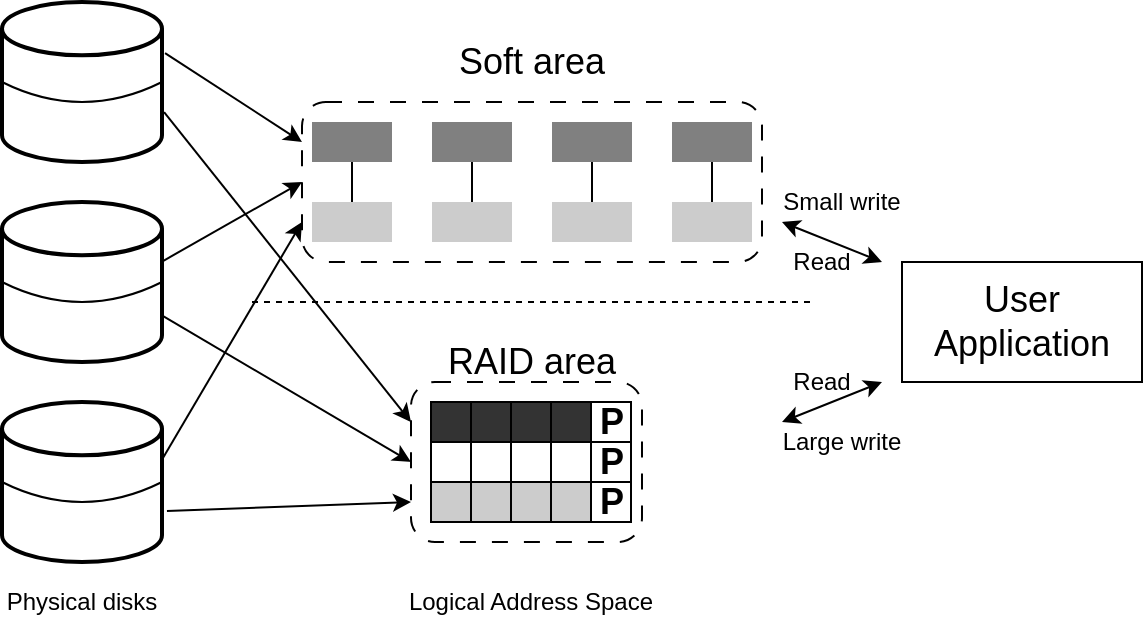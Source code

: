 <mxfile version="24.6.5" type="github">
  <diagram name="Page-1" id="k9T54_5yEdlfWjextUvb">
    <mxGraphModel dx="1037" dy="570" grid="1" gridSize="10" guides="1" tooltips="1" connect="1" arrows="1" fold="1" page="1" pageScale="1" pageWidth="850" pageHeight="1100" math="0" shadow="0">
      <root>
        <mxCell id="0" />
        <mxCell id="1" parent="0" />
        <mxCell id="jiVg0OJUdpFqRdexWKEM-6" value="" style="curved=1;endArrow=none;html=1;rounded=0;endFill=0;exitX=0;exitY=0.5;exitDx=0;exitDy=0;exitPerimeter=0;entryX=1;entryY=0.5;entryDx=0;entryDy=0;entryPerimeter=0;" edge="1" parent="1" source="jiVg0OJUdpFqRdexWKEM-7" target="jiVg0OJUdpFqRdexWKEM-7">
          <mxGeometry width="50" height="50" relative="1" as="geometry">
            <mxPoint x="170" y="160" as="sourcePoint" />
            <mxPoint x="270" y="160" as="targetPoint" />
            <Array as="points">
              <mxPoint x="50" y="70" />
            </Array>
          </mxGeometry>
        </mxCell>
        <mxCell id="jiVg0OJUdpFqRdexWKEM-7" value="" style="strokeWidth=2;html=1;shape=mxgraph.flowchart.database;whiteSpace=wrap;fillColor=none;" vertex="1" parent="1">
          <mxGeometry x="10" y="10" width="80" height="80" as="geometry" />
        </mxCell>
        <mxCell id="jiVg0OJUdpFqRdexWKEM-8" value="" style="curved=1;endArrow=none;html=1;rounded=0;endFill=0;exitX=0;exitY=0.5;exitDx=0;exitDy=0;exitPerimeter=0;entryX=1;entryY=0.5;entryDx=0;entryDy=0;entryPerimeter=0;" edge="1" parent="1" source="jiVg0OJUdpFqRdexWKEM-9" target="jiVg0OJUdpFqRdexWKEM-9">
          <mxGeometry width="50" height="50" relative="1" as="geometry">
            <mxPoint x="170" y="260" as="sourcePoint" />
            <mxPoint x="270" y="260" as="targetPoint" />
            <Array as="points">
              <mxPoint x="50" y="170" />
            </Array>
          </mxGeometry>
        </mxCell>
        <mxCell id="jiVg0OJUdpFqRdexWKEM-9" value="" style="strokeWidth=2;html=1;shape=mxgraph.flowchart.database;whiteSpace=wrap;fillColor=none;" vertex="1" parent="1">
          <mxGeometry x="10" y="110" width="80" height="80" as="geometry" />
        </mxCell>
        <mxCell id="jiVg0OJUdpFqRdexWKEM-10" value="" style="curved=1;endArrow=none;html=1;rounded=0;endFill=0;exitX=0;exitY=0.5;exitDx=0;exitDy=0;exitPerimeter=0;entryX=1;entryY=0.5;entryDx=0;entryDy=0;entryPerimeter=0;" edge="1" parent="1" source="jiVg0OJUdpFqRdexWKEM-11" target="jiVg0OJUdpFqRdexWKEM-11">
          <mxGeometry width="50" height="50" relative="1" as="geometry">
            <mxPoint x="170" y="360" as="sourcePoint" />
            <mxPoint x="270" y="360" as="targetPoint" />
            <Array as="points">
              <mxPoint x="50" y="270" />
            </Array>
          </mxGeometry>
        </mxCell>
        <mxCell id="jiVg0OJUdpFqRdexWKEM-11" value="" style="strokeWidth=2;html=1;shape=mxgraph.flowchart.database;whiteSpace=wrap;fillColor=none;" vertex="1" parent="1">
          <mxGeometry x="10" y="210" width="80" height="80" as="geometry" />
        </mxCell>
        <mxCell id="jiVg0OJUdpFqRdexWKEM-29" value="" style="rounded=0;whiteSpace=wrap;html=1;strokeColor=none;gradientColor=none;fillColor=#808080;" vertex="1" parent="1">
          <mxGeometry x="165" y="70" width="40" height="20" as="geometry" />
        </mxCell>
        <mxCell id="jiVg0OJUdpFqRdexWKEM-30" value="" style="rounded=0;whiteSpace=wrap;html=1;strokeColor=none;gradientColor=none;fillColor=#CCCCCC;" vertex="1" parent="1">
          <mxGeometry x="165" y="110" width="40" height="20" as="geometry" />
        </mxCell>
        <mxCell id="jiVg0OJUdpFqRdexWKEM-31" value="" style="endArrow=none;html=1;rounded=0;entryX=0.5;entryY=1;entryDx=0;entryDy=0;exitX=0.5;exitY=0;exitDx=0;exitDy=0;" edge="1" parent="1" source="jiVg0OJUdpFqRdexWKEM-30" target="jiVg0OJUdpFqRdexWKEM-29">
          <mxGeometry width="50" height="50" relative="1" as="geometry">
            <mxPoint x="205" y="150" as="sourcePoint" />
            <mxPoint x="255" y="100" as="targetPoint" />
          </mxGeometry>
        </mxCell>
        <mxCell id="jiVg0OJUdpFqRdexWKEM-32" value="" style="rounded=0;whiteSpace=wrap;html=1;strokeColor=none;gradientColor=none;fillColor=#808080;" vertex="1" parent="1">
          <mxGeometry x="225" y="70" width="40" height="20" as="geometry" />
        </mxCell>
        <mxCell id="jiVg0OJUdpFqRdexWKEM-33" value="" style="rounded=0;whiteSpace=wrap;html=1;strokeColor=none;gradientColor=none;fillColor=#CCCCCC;" vertex="1" parent="1">
          <mxGeometry x="225" y="110" width="40" height="20" as="geometry" />
        </mxCell>
        <mxCell id="jiVg0OJUdpFqRdexWKEM-34" value="" style="endArrow=none;html=1;rounded=0;entryX=0.5;entryY=1;entryDx=0;entryDy=0;exitX=0.5;exitY=0;exitDx=0;exitDy=0;" edge="1" parent="1" source="jiVg0OJUdpFqRdexWKEM-33" target="jiVg0OJUdpFqRdexWKEM-32">
          <mxGeometry width="50" height="50" relative="1" as="geometry">
            <mxPoint x="265" y="150" as="sourcePoint" />
            <mxPoint x="315" y="100" as="targetPoint" />
          </mxGeometry>
        </mxCell>
        <mxCell id="jiVg0OJUdpFqRdexWKEM-35" value="" style="rounded=0;whiteSpace=wrap;html=1;strokeColor=none;gradientColor=none;fillColor=#808080;" vertex="1" parent="1">
          <mxGeometry x="285" y="70" width="40" height="20" as="geometry" />
        </mxCell>
        <mxCell id="jiVg0OJUdpFqRdexWKEM-36" value="" style="rounded=0;whiteSpace=wrap;html=1;strokeColor=none;gradientColor=none;fillColor=#CCCCCC;" vertex="1" parent="1">
          <mxGeometry x="285" y="110" width="40" height="20" as="geometry" />
        </mxCell>
        <mxCell id="jiVg0OJUdpFqRdexWKEM-37" value="" style="endArrow=none;html=1;rounded=0;entryX=0.5;entryY=1;entryDx=0;entryDy=0;exitX=0.5;exitY=0;exitDx=0;exitDy=0;" edge="1" parent="1" source="jiVg0OJUdpFqRdexWKEM-36" target="jiVg0OJUdpFqRdexWKEM-35">
          <mxGeometry width="50" height="50" relative="1" as="geometry">
            <mxPoint x="325" y="150" as="sourcePoint" />
            <mxPoint x="375" y="100" as="targetPoint" />
          </mxGeometry>
        </mxCell>
        <mxCell id="jiVg0OJUdpFqRdexWKEM-38" value="" style="rounded=0;whiteSpace=wrap;html=1;strokeColor=none;gradientColor=none;fillColor=#808080;" vertex="1" parent="1">
          <mxGeometry x="345" y="70" width="40" height="20" as="geometry" />
        </mxCell>
        <mxCell id="jiVg0OJUdpFqRdexWKEM-39" value="" style="rounded=0;whiteSpace=wrap;html=1;strokeColor=none;gradientColor=none;fillColor=#CCCCCC;" vertex="1" parent="1">
          <mxGeometry x="345" y="110" width="40" height="20" as="geometry" />
        </mxCell>
        <mxCell id="jiVg0OJUdpFqRdexWKEM-40" value="" style="endArrow=none;html=1;rounded=0;entryX=0.5;entryY=1;entryDx=0;entryDy=0;exitX=0.5;exitY=0;exitDx=0;exitDy=0;" edge="1" parent="1" source="jiVg0OJUdpFqRdexWKEM-39" target="jiVg0OJUdpFqRdexWKEM-38">
          <mxGeometry width="50" height="50" relative="1" as="geometry">
            <mxPoint x="385" y="150" as="sourcePoint" />
            <mxPoint x="435" y="100" as="targetPoint" />
          </mxGeometry>
        </mxCell>
        <mxCell id="jiVg0OJUdpFqRdexWKEM-41" value="Soft area" style="rounded=0;whiteSpace=wrap;html=1;fillColor=none;strokeColor=none;fontSize=18;" vertex="1" parent="1">
          <mxGeometry x="234.5" y="30" width="80" height="20" as="geometry" />
        </mxCell>
        <mxCell id="jiVg0OJUdpFqRdexWKEM-43" value="" style="rounded=0;whiteSpace=wrap;html=1;strokeColor=default;fillColor=#CCCCCC;" vertex="1" parent="1">
          <mxGeometry x="284.5" y="250" width="20" height="20" as="geometry" />
        </mxCell>
        <mxCell id="jiVg0OJUdpFqRdexWKEM-44" value="" style="rounded=0;whiteSpace=wrap;html=1;strokeColor=default;fillColor=#333333;" vertex="1" parent="1">
          <mxGeometry x="224.5" y="210" width="20" height="20" as="geometry" />
        </mxCell>
        <mxCell id="jiVg0OJUdpFqRdexWKEM-45" value="" style="rounded=0;whiteSpace=wrap;html=1;strokeColor=default;fillColor=none;fontSize=18;fontStyle=1" vertex="1" parent="1">
          <mxGeometry x="224.5" y="230" width="20" height="20" as="geometry" />
        </mxCell>
        <mxCell id="jiVg0OJUdpFqRdexWKEM-46" value="P" style="rounded=0;whiteSpace=wrap;html=1;strokeColor=default;fillColor=none;fontSize=18;fontStyle=1" vertex="1" parent="1">
          <mxGeometry x="304.5" y="210" width="20" height="20" as="geometry" />
        </mxCell>
        <mxCell id="jiVg0OJUdpFqRdexWKEM-47" value="RAID area" style="rounded=0;whiteSpace=wrap;html=1;fillColor=none;strokeColor=none;fontSize=18;" vertex="1" parent="1">
          <mxGeometry x="224.5" y="180" width="100" height="20" as="geometry" />
        </mxCell>
        <mxCell id="jiVg0OJUdpFqRdexWKEM-48" value="" style="rounded=0;whiteSpace=wrap;html=1;strokeColor=default;fillColor=#333333;" vertex="1" parent="1">
          <mxGeometry x="244.5" y="210" width="20" height="20" as="geometry" />
        </mxCell>
        <mxCell id="jiVg0OJUdpFqRdexWKEM-49" value="" style="rounded=0;whiteSpace=wrap;html=1;strokeColor=default;fillColor=#333333;" vertex="1" parent="1">
          <mxGeometry x="264.5" y="210" width="20" height="20" as="geometry" />
        </mxCell>
        <mxCell id="jiVg0OJUdpFqRdexWKEM-50" value="" style="rounded=0;whiteSpace=wrap;html=1;strokeColor=default;fillColor=#333333;" vertex="1" parent="1">
          <mxGeometry x="284.5" y="210" width="20" height="20" as="geometry" />
        </mxCell>
        <mxCell id="jiVg0OJUdpFqRdexWKEM-51" value="P" style="rounded=0;whiteSpace=wrap;html=1;strokeColor=default;fillColor=none;fontSize=18;fontStyle=1" vertex="1" parent="1">
          <mxGeometry x="304.5" y="250" width="20" height="20" as="geometry" />
        </mxCell>
        <mxCell id="jiVg0OJUdpFqRdexWKEM-52" value="P" style="rounded=0;whiteSpace=wrap;html=1;strokeColor=default;fillColor=none;fontSize=18;fontStyle=1" vertex="1" parent="1">
          <mxGeometry x="304.5" y="230" width="20" height="20" as="geometry" />
        </mxCell>
        <mxCell id="jiVg0OJUdpFqRdexWKEM-53" value="" style="rounded=0;whiteSpace=wrap;html=1;strokeColor=default;fillColor=none;fontSize=18;fontStyle=1" vertex="1" parent="1">
          <mxGeometry x="244.5" y="230" width="20" height="20" as="geometry" />
        </mxCell>
        <mxCell id="jiVg0OJUdpFqRdexWKEM-54" value="" style="rounded=0;whiteSpace=wrap;html=1;strokeColor=default;fillColor=none;fontSize=18;fontStyle=1" vertex="1" parent="1">
          <mxGeometry x="264.5" y="230" width="20" height="20" as="geometry" />
        </mxCell>
        <mxCell id="jiVg0OJUdpFqRdexWKEM-55" value="" style="rounded=0;whiteSpace=wrap;html=1;strokeColor=default;fillColor=none;fontSize=18;fontStyle=1" vertex="1" parent="1">
          <mxGeometry x="284.5" y="230" width="20" height="20" as="geometry" />
        </mxCell>
        <mxCell id="jiVg0OJUdpFqRdexWKEM-56" value="" style="rounded=0;whiteSpace=wrap;html=1;strokeColor=default;fillColor=#CCCCCC;" vertex="1" parent="1">
          <mxGeometry x="224.5" y="250" width="20" height="20" as="geometry" />
        </mxCell>
        <mxCell id="jiVg0OJUdpFqRdexWKEM-57" value="" style="rounded=0;whiteSpace=wrap;html=1;strokeColor=default;fillColor=#CCCCCC;" vertex="1" parent="1">
          <mxGeometry x="244.5" y="250" width="20" height="20" as="geometry" />
        </mxCell>
        <mxCell id="jiVg0OJUdpFqRdexWKEM-58" value="" style="rounded=0;whiteSpace=wrap;html=1;strokeColor=default;fillColor=#CCCCCC;" vertex="1" parent="1">
          <mxGeometry x="264.5" y="250" width="20" height="20" as="geometry" />
        </mxCell>
        <mxCell id="jiVg0OJUdpFqRdexWKEM-59" value="" style="endArrow=none;dashed=1;html=1;rounded=0;" edge="1" parent="1">
          <mxGeometry width="50" height="50" relative="1" as="geometry">
            <mxPoint x="135" y="160" as="sourcePoint" />
            <mxPoint x="415" y="160" as="targetPoint" />
          </mxGeometry>
        </mxCell>
        <mxCell id="jiVg0OJUdpFqRdexWKEM-60" value="" style="rounded=1;whiteSpace=wrap;html=1;fillColor=none;dashed=1;dashPattern=8 8;" vertex="1" parent="1">
          <mxGeometry x="160" y="60" width="230" height="80" as="geometry" />
        </mxCell>
        <mxCell id="jiVg0OJUdpFqRdexWKEM-61" value="" style="endArrow=classic;html=1;rounded=0;exitX=1.019;exitY=0.319;exitDx=0;exitDy=0;exitPerimeter=0;entryX=0;entryY=0.25;entryDx=0;entryDy=0;" edge="1" parent="1" source="jiVg0OJUdpFqRdexWKEM-7" target="jiVg0OJUdpFqRdexWKEM-60">
          <mxGeometry width="50" height="50" relative="1" as="geometry">
            <mxPoint x="310" y="310" as="sourcePoint" />
            <mxPoint x="360" y="260" as="targetPoint" />
          </mxGeometry>
        </mxCell>
        <mxCell id="jiVg0OJUdpFqRdexWKEM-62" value="" style="rounded=1;whiteSpace=wrap;html=1;fillColor=none;dashed=1;dashPattern=8 8;" vertex="1" parent="1">
          <mxGeometry x="214.5" y="200" width="115.5" height="80" as="geometry" />
        </mxCell>
        <mxCell id="jiVg0OJUdpFqRdexWKEM-63" value="" style="endArrow=classic;html=1;rounded=0;exitX=1.006;exitY=0.369;exitDx=0;exitDy=0;exitPerimeter=0;entryX=0;entryY=0.5;entryDx=0;entryDy=0;" edge="1" parent="1" source="jiVg0OJUdpFqRdexWKEM-9" target="jiVg0OJUdpFqRdexWKEM-60">
          <mxGeometry width="50" height="50" relative="1" as="geometry">
            <mxPoint x="310" y="310" as="sourcePoint" />
            <mxPoint x="360" y="260" as="targetPoint" />
          </mxGeometry>
        </mxCell>
        <mxCell id="jiVg0OJUdpFqRdexWKEM-64" value="" style="endArrow=classic;html=1;rounded=0;exitX=1.006;exitY=0.35;exitDx=0;exitDy=0;exitPerimeter=0;entryX=0;entryY=0.75;entryDx=0;entryDy=0;" edge="1" parent="1" source="jiVg0OJUdpFqRdexWKEM-11" target="jiVg0OJUdpFqRdexWKEM-60">
          <mxGeometry width="50" height="50" relative="1" as="geometry">
            <mxPoint x="310" y="310" as="sourcePoint" />
            <mxPoint x="360" y="260" as="targetPoint" />
          </mxGeometry>
        </mxCell>
        <mxCell id="jiVg0OJUdpFqRdexWKEM-65" value="" style="endArrow=classic;html=1;rounded=0;exitX=1.031;exitY=0.681;exitDx=0;exitDy=0;exitPerimeter=0;entryX=0;entryY=0.75;entryDx=0;entryDy=0;" edge="1" parent="1" source="jiVg0OJUdpFqRdexWKEM-11" target="jiVg0OJUdpFqRdexWKEM-62">
          <mxGeometry width="50" height="50" relative="1" as="geometry">
            <mxPoint x="310" y="310" as="sourcePoint" />
            <mxPoint x="360" y="260" as="targetPoint" />
          </mxGeometry>
        </mxCell>
        <mxCell id="jiVg0OJUdpFqRdexWKEM-66" value="" style="endArrow=classic;html=1;rounded=0;exitX=0.994;exitY=0.706;exitDx=0;exitDy=0;exitPerimeter=0;entryX=0;entryY=0.5;entryDx=0;entryDy=0;" edge="1" parent="1" source="jiVg0OJUdpFqRdexWKEM-9" target="jiVg0OJUdpFqRdexWKEM-62">
          <mxGeometry width="50" height="50" relative="1" as="geometry">
            <mxPoint x="310" y="310" as="sourcePoint" />
            <mxPoint x="360" y="260" as="targetPoint" />
          </mxGeometry>
        </mxCell>
        <mxCell id="jiVg0OJUdpFqRdexWKEM-67" value="" style="endArrow=classic;html=1;rounded=0;exitX=1.013;exitY=0.688;exitDx=0;exitDy=0;exitPerimeter=0;entryX=0;entryY=0.25;entryDx=0;entryDy=0;" edge="1" parent="1" source="jiVg0OJUdpFqRdexWKEM-7" target="jiVg0OJUdpFqRdexWKEM-62">
          <mxGeometry width="50" height="50" relative="1" as="geometry">
            <mxPoint x="310" y="310" as="sourcePoint" />
            <mxPoint x="360" y="260" as="targetPoint" />
          </mxGeometry>
        </mxCell>
        <mxCell id="jiVg0OJUdpFqRdexWKEM-68" value="User Application" style="rounded=0;whiteSpace=wrap;html=1;fontSize=18;" vertex="1" parent="1">
          <mxGeometry x="460" y="140" width="120" height="60" as="geometry" />
        </mxCell>
        <mxCell id="jiVg0OJUdpFqRdexWKEM-69" value="" style="endArrow=classic;startArrow=classic;html=1;rounded=0;" edge="1" parent="1">
          <mxGeometry width="50" height="50" relative="1" as="geometry">
            <mxPoint x="400" y="220" as="sourcePoint" />
            <mxPoint x="450" y="200" as="targetPoint" />
          </mxGeometry>
        </mxCell>
        <mxCell id="jiVg0OJUdpFqRdexWKEM-70" value="" style="endArrow=classic;startArrow=classic;html=1;rounded=0;" edge="1" parent="1">
          <mxGeometry width="50" height="50" relative="1" as="geometry">
            <mxPoint x="400" y="120" as="sourcePoint" />
            <mxPoint x="450" y="140" as="targetPoint" />
          </mxGeometry>
        </mxCell>
        <mxCell id="jiVg0OJUdpFqRdexWKEM-71" value="Small write" style="rounded=0;whiteSpace=wrap;html=1;fillColor=none;strokeColor=none;" vertex="1" parent="1">
          <mxGeometry x="390" y="100" width="80" height="20" as="geometry" />
        </mxCell>
        <mxCell id="jiVg0OJUdpFqRdexWKEM-72" value="Large write" style="rounded=0;whiteSpace=wrap;html=1;fillColor=none;strokeColor=none;" vertex="1" parent="1">
          <mxGeometry x="390" y="220" width="80" height="20" as="geometry" />
        </mxCell>
        <mxCell id="jiVg0OJUdpFqRdexWKEM-73" value="Read" style="rounded=0;whiteSpace=wrap;html=1;fillColor=none;strokeColor=none;" vertex="1" parent="1">
          <mxGeometry x="400" y="190" width="40" height="20" as="geometry" />
        </mxCell>
        <mxCell id="jiVg0OJUdpFqRdexWKEM-74" value="Read" style="rounded=0;whiteSpace=wrap;html=1;fillColor=none;strokeColor=none;" vertex="1" parent="1">
          <mxGeometry x="400" y="130" width="40" height="20" as="geometry" />
        </mxCell>
        <mxCell id="jiVg0OJUdpFqRdexWKEM-75" value="Physical disks&lt;span style=&quot;color: rgba(0, 0, 0, 0); font-family: monospace; font-size: 0px; text-align: start; text-wrap: nowrap;&quot;&gt;%3CmxGraphModel%3E%3Croot%3E%3CmxCell%20id%3D%220%22%2F%3E%3CmxCell%20id%3D%221%22%20parent%3D%220%22%2F%3E%3CmxCell%20id%3D%222%22%20value%3D%22Large%20write%22%20style%3D%22rounded%3D0%3BwhiteSpace%3Dwrap%3Bhtml%3D1%3BfillColor%3Dnone%3BstrokeColor%3Dnone%3B%22%20vertex%3D%221%22%20parent%3D%221%22%3E%3CmxGeometry%20x%3D%22390%22%20y%3D%22220%22%20width%3D%2280%22%20height%3D%2220%22%20as%3D%22geometry%22%2F%3E%3C%2FmxCell%3E%3C%2Froot%3E%3C%2FmxGraphModel%3E&lt;/span&gt;" style="rounded=0;whiteSpace=wrap;html=1;fillColor=none;strokeColor=none;" vertex="1" parent="1">
          <mxGeometry x="10" y="300" width="80" height="20" as="geometry" />
        </mxCell>
        <mxCell id="jiVg0OJUdpFqRdexWKEM-76" value="Logical Address Space" style="rounded=0;whiteSpace=wrap;html=1;fillColor=none;strokeColor=none;" vertex="1" parent="1">
          <mxGeometry x="212" y="300" width="125" height="20" as="geometry" />
        </mxCell>
      </root>
    </mxGraphModel>
  </diagram>
</mxfile>
